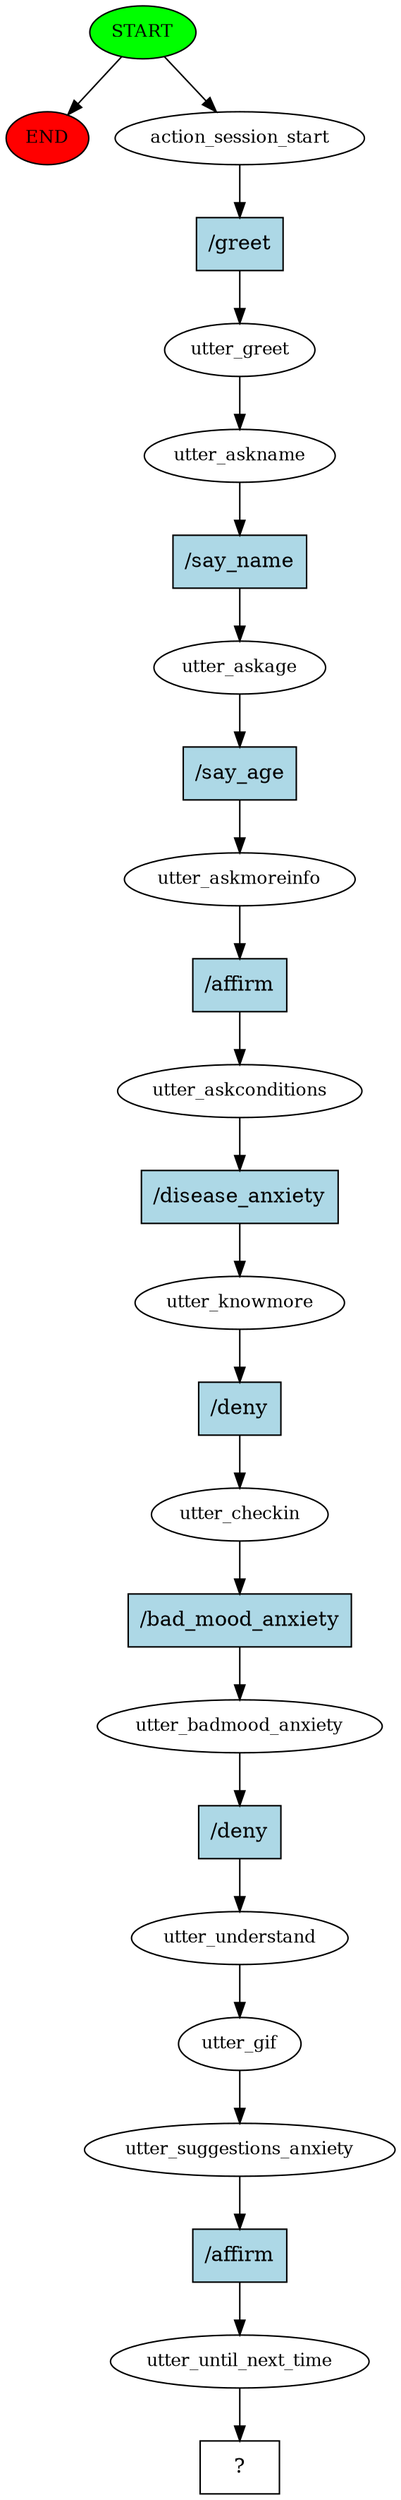 digraph  {
0 [class="start active", fillcolor=green, fontsize=12, label=START, style=filled];
"-1" [class=end, fillcolor=red, fontsize=12, label=END, style=filled];
1 [class=active, fontsize=12, label=action_session_start];
2 [class=active, fontsize=12, label=utter_greet];
3 [class=active, fontsize=12, label=utter_askname];
4 [class=active, fontsize=12, label=utter_askage];
5 [class=active, fontsize=12, label=utter_askmoreinfo];
6 [class=active, fontsize=12, label=utter_askconditions];
7 [class=active, fontsize=12, label=utter_knowmore];
8 [class=active, fontsize=12, label=utter_checkin];
9 [class=active, fontsize=12, label=utter_badmood_anxiety];
10 [class=active, fontsize=12, label=utter_understand];
11 [class=active, fontsize=12, label=utter_gif];
12 [class=active, fontsize=12, label=utter_suggestions_anxiety];
13 [class=active, fontsize=12, label=utter_until_next_time];
14 [class="intent dashed active", label="  ?  ", shape=rect];
15 [class="intent active", fillcolor=lightblue, label="/greet", shape=rect, style=filled];
16 [class="intent active", fillcolor=lightblue, label="/say_name", shape=rect, style=filled];
17 [class="intent active", fillcolor=lightblue, label="/say_age", shape=rect, style=filled];
18 [class="intent active", fillcolor=lightblue, label="/affirm", shape=rect, style=filled];
19 [class="intent active", fillcolor=lightblue, label="/disease_anxiety", shape=rect, style=filled];
20 [class="intent active", fillcolor=lightblue, label="/deny", shape=rect, style=filled];
21 [class="intent active", fillcolor=lightblue, label="/bad_mood_anxiety", shape=rect, style=filled];
22 [class="intent active", fillcolor=lightblue, label="/deny", shape=rect, style=filled];
23 [class="intent active", fillcolor=lightblue, label="/affirm", shape=rect, style=filled];
0 -> "-1"  [class="", key=NONE, label=""];
0 -> 1  [class=active, key=NONE, label=""];
1 -> 15  [class=active, key=0];
2 -> 3  [class=active, key=NONE, label=""];
3 -> 16  [class=active, key=0];
4 -> 17  [class=active, key=0];
5 -> 18  [class=active, key=0];
6 -> 19  [class=active, key=0];
7 -> 20  [class=active, key=0];
8 -> 21  [class=active, key=0];
9 -> 22  [class=active, key=0];
10 -> 11  [class=active, key=NONE, label=""];
11 -> 12  [class=active, key=NONE, label=""];
12 -> 23  [class=active, key=0];
13 -> 14  [class=active, key=NONE, label=""];
15 -> 2  [class=active, key=0];
16 -> 4  [class=active, key=0];
17 -> 5  [class=active, key=0];
18 -> 6  [class=active, key=0];
19 -> 7  [class=active, key=0];
20 -> 8  [class=active, key=0];
21 -> 9  [class=active, key=0];
22 -> 10  [class=active, key=0];
23 -> 13  [class=active, key=0];
}
